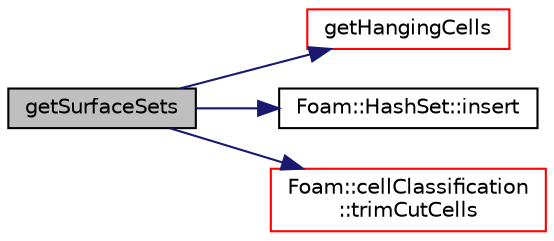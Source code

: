 digraph "getSurfaceSets"
{
  bgcolor="transparent";
  edge [fontname="Helvetica",fontsize="10",labelfontname="Helvetica",labelfontsize="10"];
  node [fontname="Helvetica",fontsize="10",shape=record];
  rankdir="LR";
  Node1 [label="getSurfaceSets",height=0.2,width=0.4,color="black", fillcolor="grey75", style="filled", fontcolor="black"];
  Node1 -> Node2 [color="midnightblue",fontsize="10",style="solid",fontname="Helvetica"];
  Node2 [label="getHangingCells",height=0.2,width=0.4,color="red",URL="$a02495.html#a132f4892a58ea8f9478b78c38c9747d7",tooltip="Get cells using points on &#39;outside&#39; only. "];
  Node1 -> Node3 [color="midnightblue",fontsize="10",style="solid",fontname="Helvetica"];
  Node3 [label="Foam::HashSet::insert",height=0.2,width=0.4,color="black",URL="$a00982.html#a49f0753d9652681fc3a81f59951a0ad7",tooltip="Insert a new entry. "];
  Node1 -> Node4 [color="midnightblue",fontsize="10",style="solid",fontname="Helvetica"];
  Node4 [label="Foam::cellClassification\l::trimCutCells",height=0.2,width=0.4,color="red",URL="$a00210.html#a8545d85708fc293d61e5f7c552ec8f8c"];
}
